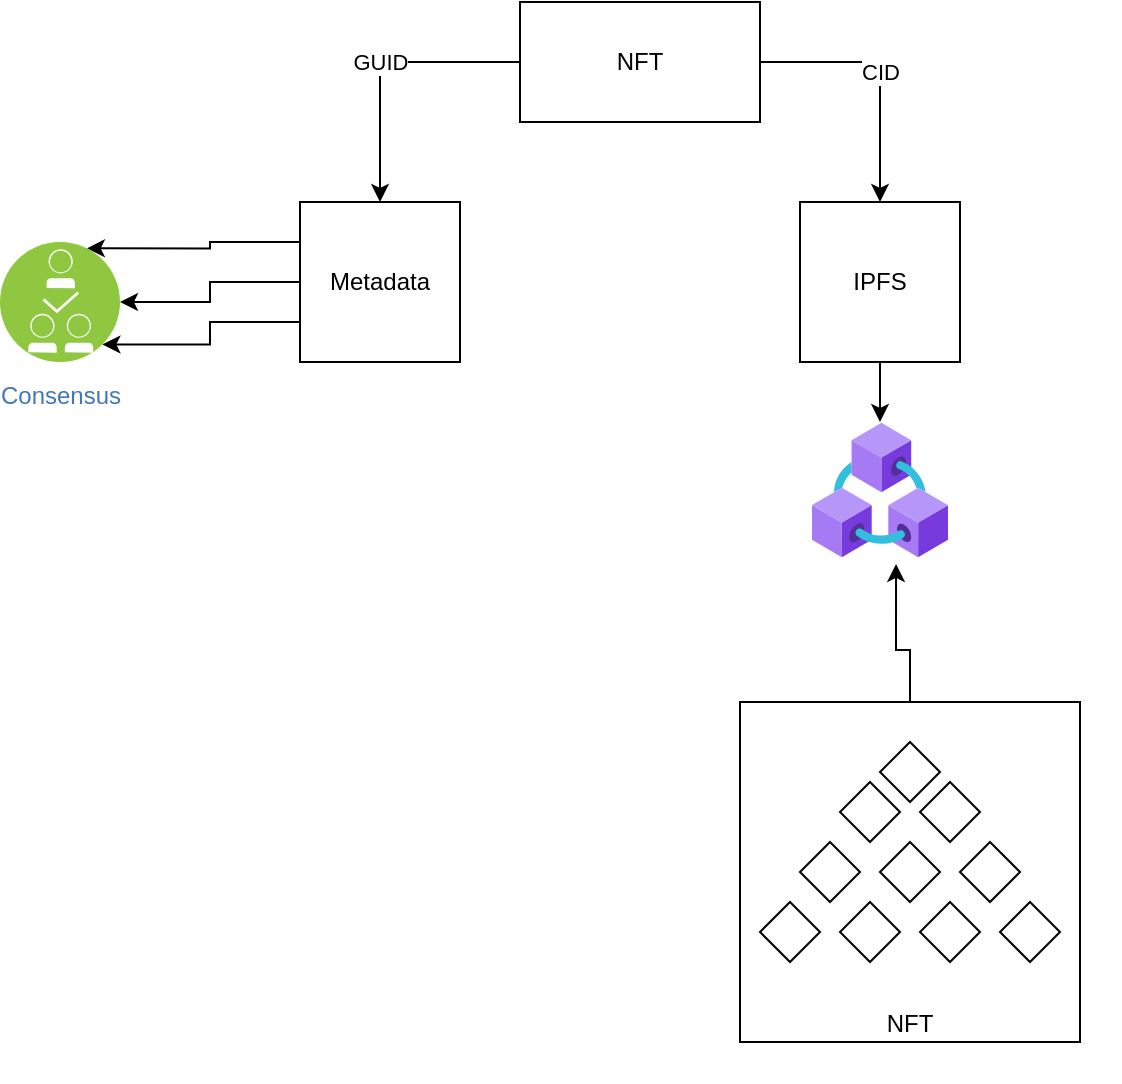 <mxfile version="17.2.4" type="device"><diagram id="Nhd6d4jMN6_D4xl_Xg-5" name="Page-1"><mxGraphModel dx="1422" dy="857" grid="1" gridSize="10" guides="1" tooltips="1" connect="1" arrows="1" fold="1" page="1" pageScale="1" pageWidth="850" pageHeight="1100" math="0" shadow="0"><root><mxCell id="0"/><mxCell id="1" parent="0"/><mxCell id="TANUT0cJL4G6JuTAjs-m-3" value="GUID" style="edgeStyle=orthogonalEdgeStyle;rounded=0;orthogonalLoop=1;jettySize=auto;html=1;" edge="1" parent="1" source="TANUT0cJL4G6JuTAjs-m-1" target="TANUT0cJL4G6JuTAjs-m-2"><mxGeometry relative="1" as="geometry"/></mxCell><mxCell id="TANUT0cJL4G6JuTAjs-m-28" value="CID" style="edgeStyle=orthogonalEdgeStyle;rounded=0;orthogonalLoop=1;jettySize=auto;html=1;entryX=0.5;entryY=0;entryDx=0;entryDy=0;" edge="1" parent="1" source="TANUT0cJL4G6JuTAjs-m-1" target="TANUT0cJL4G6JuTAjs-m-9"><mxGeometry relative="1" as="geometry"/></mxCell><mxCell id="TANUT0cJL4G6JuTAjs-m-1" value="NFT" style="rounded=0;whiteSpace=wrap;html=1;" vertex="1" parent="1"><mxGeometry x="290" y="40" width="120" height="60" as="geometry"/></mxCell><mxCell id="TANUT0cJL4G6JuTAjs-m-5" style="edgeStyle=orthogonalEdgeStyle;rounded=0;orthogonalLoop=1;jettySize=auto;html=1;entryX=1;entryY=0.5;entryDx=0;entryDy=0;" edge="1" parent="1" source="TANUT0cJL4G6JuTAjs-m-2" target="TANUT0cJL4G6JuTAjs-m-4"><mxGeometry relative="1" as="geometry"/></mxCell><mxCell id="TANUT0cJL4G6JuTAjs-m-6" style="edgeStyle=orthogonalEdgeStyle;rounded=0;orthogonalLoop=1;jettySize=auto;html=1;exitX=0;exitY=0.25;exitDx=0;exitDy=0;entryX=0.75;entryY=0;entryDx=0;entryDy=0;" edge="1" parent="1" source="TANUT0cJL4G6JuTAjs-m-2" target="TANUT0cJL4G6JuTAjs-m-4"><mxGeometry relative="1" as="geometry"/></mxCell><mxCell id="TANUT0cJL4G6JuTAjs-m-8" style="edgeStyle=orthogonalEdgeStyle;rounded=0;orthogonalLoop=1;jettySize=auto;html=1;exitX=0;exitY=0.75;exitDx=0;exitDy=0;entryX=1;entryY=1;entryDx=0;entryDy=0;" edge="1" parent="1" source="TANUT0cJL4G6JuTAjs-m-2" target="TANUT0cJL4G6JuTAjs-m-4"><mxGeometry relative="1" as="geometry"/></mxCell><mxCell id="TANUT0cJL4G6JuTAjs-m-2" value="Metadata" style="whiteSpace=wrap;html=1;aspect=fixed;" vertex="1" parent="1"><mxGeometry x="180" y="140" width="80" height="80" as="geometry"/></mxCell><mxCell id="TANUT0cJL4G6JuTAjs-m-4" value="Consensus" style="aspect=fixed;perimeter=ellipsePerimeter;html=1;align=center;shadow=0;dashed=0;fontColor=#4277BB;labelBackgroundColor=#ffffff;fontSize=12;spacingTop=3;image;image=img/lib/ibm/blockchain/consensus.svg;" vertex="1" parent="1"><mxGeometry x="30" y="160" width="60" height="60" as="geometry"/></mxCell><mxCell id="TANUT0cJL4G6JuTAjs-m-11" style="edgeStyle=orthogonalEdgeStyle;rounded=0;orthogonalLoop=1;jettySize=auto;html=1;" edge="1" parent="1" source="TANUT0cJL4G6JuTAjs-m-9" target="TANUT0cJL4G6JuTAjs-m-10"><mxGeometry relative="1" as="geometry"/></mxCell><mxCell id="TANUT0cJL4G6JuTAjs-m-9" value="IPFS" style="whiteSpace=wrap;html=1;aspect=fixed;" vertex="1" parent="1"><mxGeometry x="430" y="140" width="80" height="80" as="geometry"/></mxCell><mxCell id="TANUT0cJL4G6JuTAjs-m-10" value="" style="aspect=fixed;html=1;points=[];align=center;image;fontSize=12;image=img/lib/azure2/blockchain/Azure_Blockchain_Service.svg;" vertex="1" parent="1"><mxGeometry x="436" y="250" width="68" height="68" as="geometry"/></mxCell><mxCell id="TANUT0cJL4G6JuTAjs-m-23" style="edgeStyle=orthogonalEdgeStyle;rounded=0;orthogonalLoop=1;jettySize=auto;html=1;entryX=0.618;entryY=1.044;entryDx=0;entryDy=0;entryPerimeter=0;" edge="1" parent="1" source="TANUT0cJL4G6JuTAjs-m-21" target="TANUT0cJL4G6JuTAjs-m-10"><mxGeometry relative="1" as="geometry"/></mxCell><mxCell id="TANUT0cJL4G6JuTAjs-m-22" value="" style="group;verticalAlign=top;labelPosition=center;verticalLabelPosition=bottom;align=center;" vertex="1" connectable="0" parent="1"><mxGeometry x="410" y="410" width="180" height="170" as="geometry"/></mxCell><mxCell id="TANUT0cJL4G6JuTAjs-m-25" value="NFT" style="whiteSpace=wrap;html=1;aspect=fixed;verticalAlign=bottom;" vertex="1" parent="TANUT0cJL4G6JuTAjs-m-22"><mxGeometry x="-10" y="-20" width="170" height="170" as="geometry"/></mxCell><mxCell id="TANUT0cJL4G6JuTAjs-m-12" value="" style="rhombus;whiteSpace=wrap;html=1;" vertex="1" parent="TANUT0cJL4G6JuTAjs-m-22"><mxGeometry y="80" width="30" height="30" as="geometry"/></mxCell><mxCell id="TANUT0cJL4G6JuTAjs-m-13" value="" style="rhombus;whiteSpace=wrap;html=1;" vertex="1" parent="TANUT0cJL4G6JuTAjs-m-22"><mxGeometry x="40" y="80" width="30" height="30" as="geometry"/></mxCell><mxCell id="TANUT0cJL4G6JuTAjs-m-14" value="" style="rhombus;whiteSpace=wrap;html=1;" vertex="1" parent="TANUT0cJL4G6JuTAjs-m-22"><mxGeometry x="80" y="80" width="30" height="30" as="geometry"/></mxCell><mxCell id="TANUT0cJL4G6JuTAjs-m-15" value="" style="rhombus;whiteSpace=wrap;html=1;" vertex="1" parent="TANUT0cJL4G6JuTAjs-m-22"><mxGeometry x="120" y="80" width="30" height="30" as="geometry"/></mxCell><mxCell id="TANUT0cJL4G6JuTAjs-m-16" value="" style="rhombus;whiteSpace=wrap;html=1;" vertex="1" parent="TANUT0cJL4G6JuTAjs-m-22"><mxGeometry x="20" y="50" width="30" height="30" as="geometry"/></mxCell><mxCell id="TANUT0cJL4G6JuTAjs-m-17" value="" style="rhombus;whiteSpace=wrap;html=1;" vertex="1" parent="TANUT0cJL4G6JuTAjs-m-22"><mxGeometry x="60" y="50" width="30" height="30" as="geometry"/></mxCell><mxCell id="TANUT0cJL4G6JuTAjs-m-18" value="" style="rhombus;whiteSpace=wrap;html=1;" vertex="1" parent="TANUT0cJL4G6JuTAjs-m-22"><mxGeometry x="100" y="50" width="30" height="30" as="geometry"/></mxCell><mxCell id="TANUT0cJL4G6JuTAjs-m-19" value="" style="rhombus;whiteSpace=wrap;html=1;" vertex="1" parent="TANUT0cJL4G6JuTAjs-m-22"><mxGeometry x="40" y="20" width="30" height="30" as="geometry"/></mxCell><mxCell id="TANUT0cJL4G6JuTAjs-m-20" value="" style="rhombus;whiteSpace=wrap;html=1;" vertex="1" parent="TANUT0cJL4G6JuTAjs-m-22"><mxGeometry x="80" y="20" width="30" height="30" as="geometry"/></mxCell><mxCell id="TANUT0cJL4G6JuTAjs-m-21" value="" style="rhombus;whiteSpace=wrap;html=1;" vertex="1" parent="TANUT0cJL4G6JuTAjs-m-22"><mxGeometry x="60" width="30" height="30" as="geometry"/></mxCell></root></mxGraphModel></diagram></mxfile>